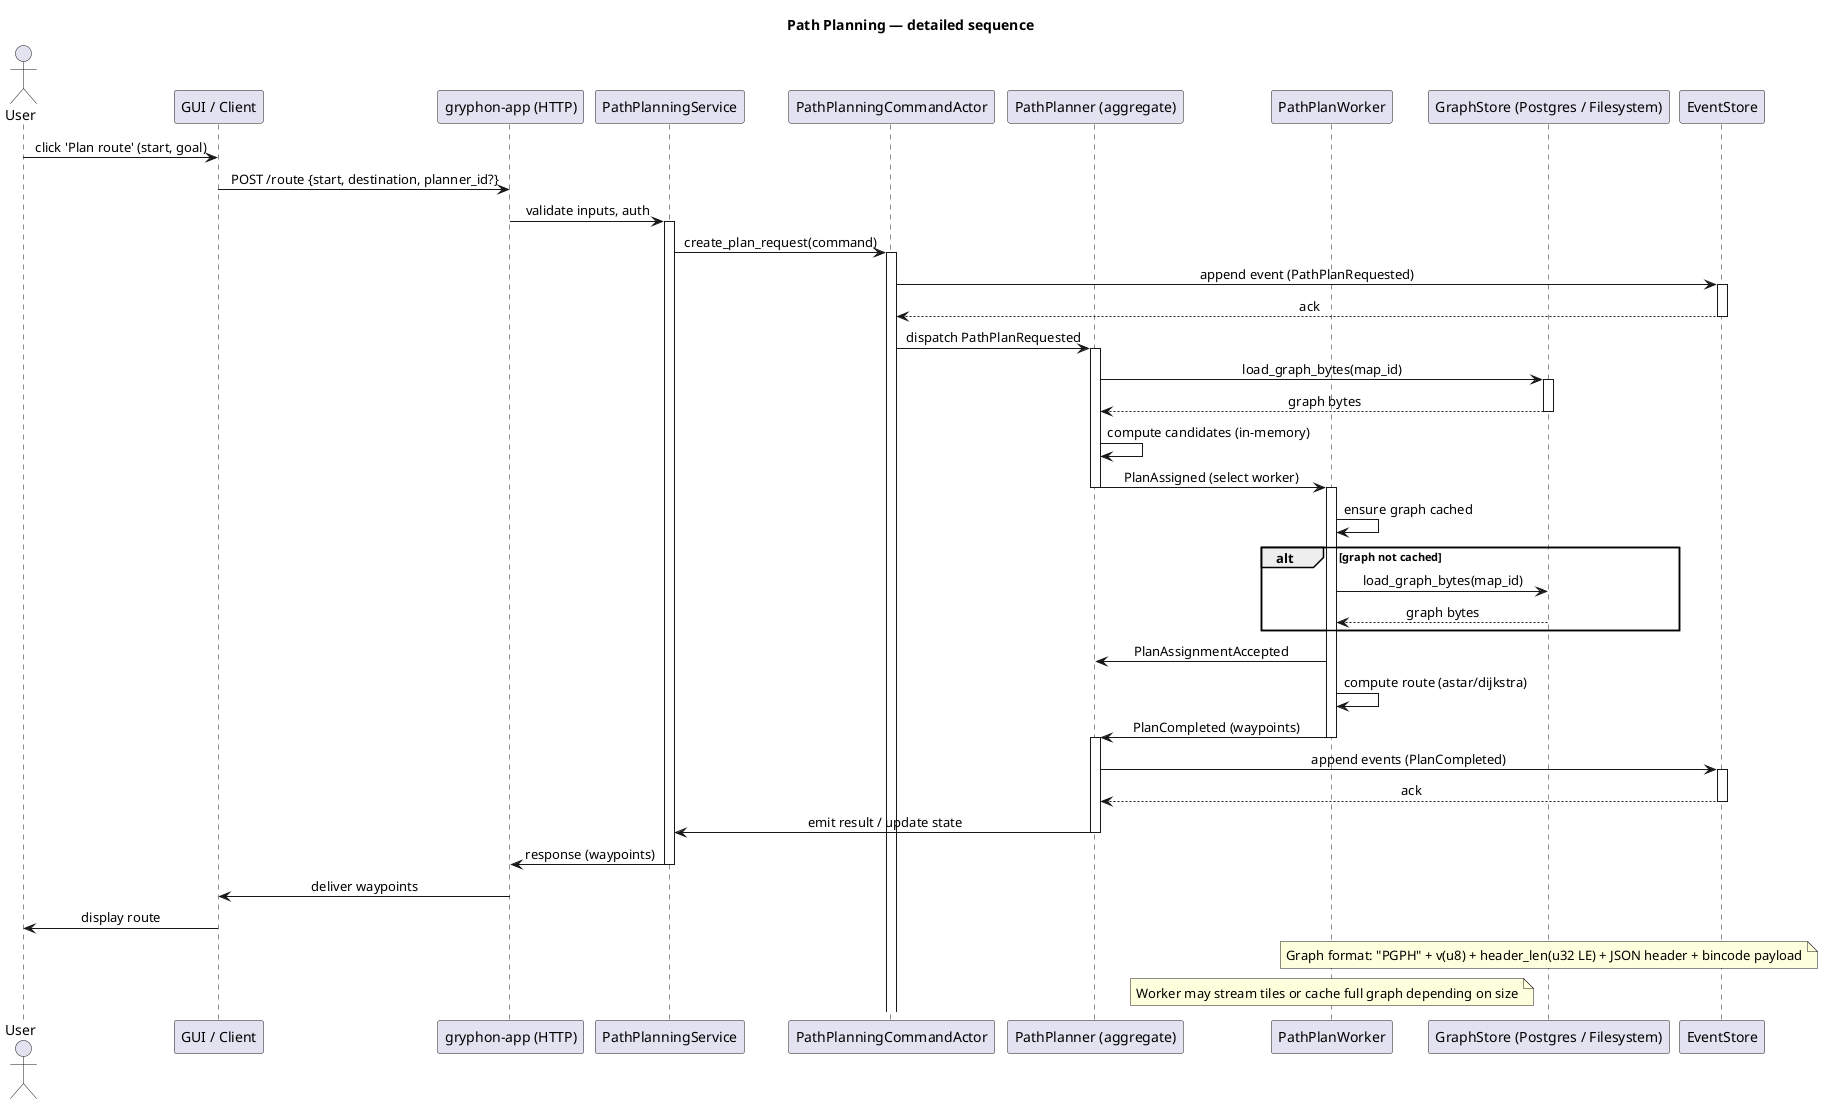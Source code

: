 @startuml
title Path Planning — detailed sequence
skinparam sequenceMessageAlign center
actor User
participant GUI as "GUI / Client"
participant API as "gryphon-app (HTTP)"
participant Service as "PathPlanningService"
participant CommandActor as "PathPlanningCommandActor"
participant Planner as "PathPlanner (aggregate)"
participant Worker as "PathPlanWorker"
participant GraphStore as "GraphStore (Postgres / Filesystem)"
participant EventStore as "EventStore"

User -> GUI: click 'Plan route' (start, goal)
GUI -> API: POST /route {start, destination, planner_id?}
API -> Service: validate inputs, auth
activate Service
Service -> CommandActor: create_plan_request(command)
activate CommandActor
CommandActor -> EventStore: append event (PathPlanRequested)
activate EventStore
EventStore --> CommandActor: ack
deactivate EventStore

CommandActor -> Planner: dispatch PathPlanRequested
activate Planner
Planner -> GraphStore: load_graph_bytes(map_id)
activate GraphStore
GraphStore --> Planner: graph bytes
deactivate GraphStore
Planner -> Planner: compute candidates (in-memory)
Planner -> Worker: PlanAssigned (select worker)
deactivate Planner

activate Worker
Worker -> Worker: ensure graph cached
alt graph not cached
  Worker -> GraphStore: load_graph_bytes(map_id)
  GraphStore --> Worker: graph bytes
end
Worker -> Planner: PlanAssignmentAccepted
Worker -> Worker: compute route (astar/dijkstra)
Worker -> Planner: PlanCompleted (waypoints)
deactivate Worker

activate Planner
Planner -> EventStore: append events (PlanCompleted)
activate EventStore
EventStore --> Planner: ack
deactivate EventStore
Planner -> Service: emit result / update state
deactivate Planner

Service -> API: response (waypoints)
deactivate Service
API -> GUI: deliver waypoints
GUI -> User: display route

note over GraphStore: Graph format: "PGPH" + v(u8) + header_len(u32 LE) + JSON header + bincode payload
note over Worker: Worker may stream tiles or cache full graph depending on size

@enduml
